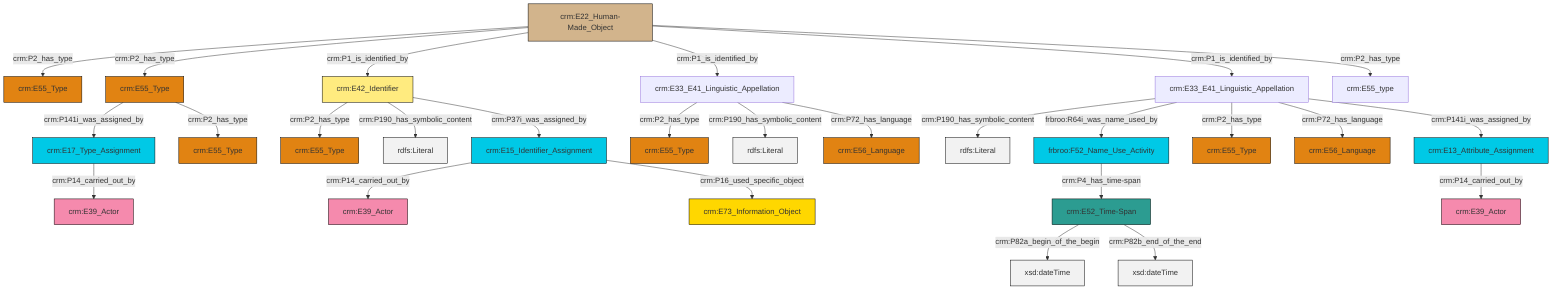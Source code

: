 graph TD
classDef Literal fill:#f2f2f2,stroke:#000000;
classDef CRM_Entity fill:#FFFFFF,stroke:#000000;
classDef Temporal_Entity fill:#00C9E6, stroke:#000000;
classDef Type fill:#E18312, stroke:#000000;
classDef Time-Span fill:#2C9C91, stroke:#000000;
classDef Appellation fill:#FFEB7F, stroke:#000000;
classDef Place fill:#008836, stroke:#000000;
classDef Persistent_Item fill:#B266B2, stroke:#000000;
classDef Conceptual_Object fill:#FFD700, stroke:#000000;
classDef Physical_Thing fill:#D2B48C, stroke:#000000;
classDef Actor fill:#f58aad, stroke:#000000;
classDef PC_Classes fill:#4ce600, stroke:#000000;
classDef Multi fill:#cccccc,stroke:#000000;

14["crm:E15_Identifier_Assignment"]:::Temporal_Entity -->|crm:P14_carried_out_by| 15["crm:E39_Actor"]:::Actor
16["crm:E22_Human-Made_Object"]:::Physical_Thing -->|crm:P2_has_type| 10["crm:E55_Type"]:::Type
0["crm:E33_E41_Linguistic_Appellation"]:::Default -->|crm:P190_has_symbolic_content| 17[rdfs:Literal]:::Literal
2["crm:E13_Attribute_Assignment"]:::Temporal_Entity -->|crm:P14_carried_out_by| 21["crm:E39_Actor"]:::Actor
22["crm:E42_Identifier"]:::Appellation -->|crm:P2_has_type| 24["crm:E55_Type"]:::Type
16["crm:E22_Human-Made_Object"]:::Physical_Thing -->|crm:P2_has_type| 27["crm:E55_Type"]:::Type
27["crm:E55_Type"]:::Type -->|crm:P141i_was_assigned_by| 12["crm:E17_Type_Assignment"]:::Temporal_Entity
0["crm:E33_E41_Linguistic_Appellation"]:::Default -->|frbroo:R64i_was_name_used_by| 30["frbroo:F52_Name_Use_Activity"]:::Temporal_Entity
16["crm:E22_Human-Made_Object"]:::Physical_Thing -->|crm:P1_is_identified_by| 22["crm:E42_Identifier"]:::Appellation
6["crm:E33_E41_Linguistic_Appellation"]:::Default -->|crm:P2_has_type| 31["crm:E55_Type"]:::Type
14["crm:E15_Identifier_Assignment"]:::Temporal_Entity -->|crm:P16_used_specific_object| 33["crm:E73_Information_Object"]:::Conceptual_Object
0["crm:E33_E41_Linguistic_Appellation"]:::Default -->|crm:P2_has_type| 4["crm:E55_Type"]:::Type
0["crm:E33_E41_Linguistic_Appellation"]:::Default -->|crm:P72_has_language| 8["crm:E56_Language"]:::Type
16["crm:E22_Human-Made_Object"]:::Physical_Thing -->|crm:P1_is_identified_by| 6["crm:E33_E41_Linguistic_Appellation"]:::Default
6["crm:E33_E41_Linguistic_Appellation"]:::Default -->|crm:P190_has_symbolic_content| 36[rdfs:Literal]:::Literal
18["crm:E52_Time-Span"]:::Time-Span -->|crm:P82a_begin_of_the_begin| 39[xsd:dateTime]:::Literal
6["crm:E33_E41_Linguistic_Appellation"]:::Default -->|crm:P72_has_language| 25["crm:E56_Language"]:::Type
27["crm:E55_Type"]:::Type -->|crm:P2_has_type| 41["crm:E55_Type"]:::Type
0["crm:E33_E41_Linguistic_Appellation"]:::Default -->|crm:P141i_was_assigned_by| 2["crm:E13_Attribute_Assignment"]:::Temporal_Entity
22["crm:E42_Identifier"]:::Appellation -->|crm:P190_has_symbolic_content| 43[rdfs:Literal]:::Literal
18["crm:E52_Time-Span"]:::Time-Span -->|crm:P82b_end_of_the_end| 44[xsd:dateTime]:::Literal
22["crm:E42_Identifier"]:::Appellation -->|crm:P37i_was_assigned_by| 14["crm:E15_Identifier_Assignment"]:::Temporal_Entity
16["crm:E22_Human-Made_Object"]:::Physical_Thing -->|crm:P1_is_identified_by| 0["crm:E33_E41_Linguistic_Appellation"]:::Default
30["frbroo:F52_Name_Use_Activity"]:::Temporal_Entity -->|crm:P4_has_time-span| 18["crm:E52_Time-Span"]:::Time-Span
12["crm:E17_Type_Assignment"]:::Temporal_Entity -->|crm:P14_carried_out_by| 28["crm:E39_Actor"]:::Actor
16["crm:E22_Human-Made_Object"]:::Physical_Thing -->|crm:P2_has_type| 46["crm:E55_type"]:::Default